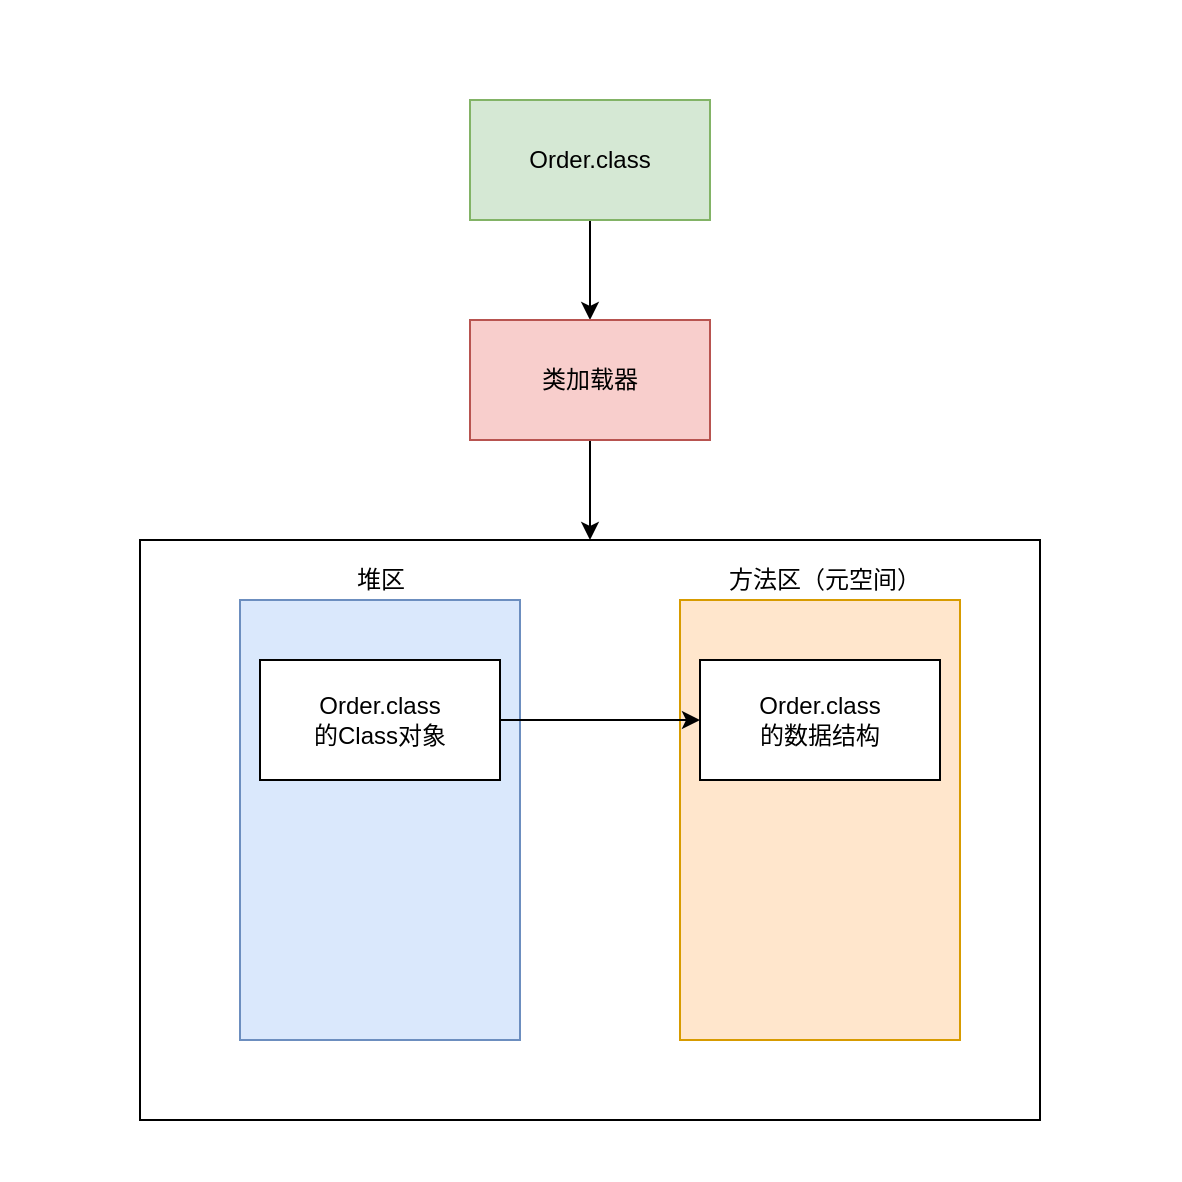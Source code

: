 <mxGraphModel dx="954" dy="914" grid="1" gridSize="10" guides="1" tooltips="1" connect="1" arrows="1" fold="1" page="1" pageScale="1" pageWidth="827" pageHeight="1169" math="0" shadow="0"><root><mxCell id="0"/><mxCell id="1" parent="0"/><mxCell id="31" value="" style="rounded=0;whiteSpace=wrap;html=1;strokeColor=none;" vertex="1" parent="1"><mxGeometry x="90" y="70" width="590" height="590" as="geometry"/></mxCell><mxCell id="21" style="edgeStyle=none;html=1;exitX=0.5;exitY=1;exitDx=0;exitDy=0;entryX=0.5;entryY=0;entryDx=0;entryDy=0;" edge="1" parent="1" source="19" target="20"><mxGeometry relative="1" as="geometry"/></mxCell><mxCell id="19" value="Order.class" style="rounded=0;whiteSpace=wrap;html=1;fillColor=#d5e8d4;strokeColor=#82b366;" vertex="1" parent="1"><mxGeometry x="325" y="120" width="120" height="60" as="geometry"/></mxCell><mxCell id="27" style="edgeStyle=none;html=1;exitX=0.5;exitY=1;exitDx=0;exitDy=0;entryX=0.5;entryY=0;entryDx=0;entryDy=0;" edge="1" parent="1" source="20" target="22"><mxGeometry relative="1" as="geometry"/></mxCell><mxCell id="20" value="类加载器" style="rounded=0;whiteSpace=wrap;html=1;fillColor=#f8cecc;strokeColor=#b85450;" vertex="1" parent="1"><mxGeometry x="325" y="230" width="120" height="60" as="geometry"/></mxCell><mxCell id="22" value="" style="rounded=0;whiteSpace=wrap;html=1;" vertex="1" parent="1"><mxGeometry x="160" y="340" width="450" height="290" as="geometry"/></mxCell><mxCell id="23" value="" style="rounded=0;whiteSpace=wrap;html=1;fillColor=#dae8fc;strokeColor=#6c8ebf;" vertex="1" parent="1"><mxGeometry x="210" y="370" width="140" height="220" as="geometry"/></mxCell><mxCell id="24" value="" style="rounded=0;whiteSpace=wrap;html=1;fillColor=#ffe6cc;strokeColor=#d79b00;" vertex="1" parent="1"><mxGeometry x="430" y="370" width="140" height="220" as="geometry"/></mxCell><mxCell id="28" style="edgeStyle=none;html=1;exitX=1;exitY=0.5;exitDx=0;exitDy=0;entryX=0;entryY=0.5;entryDx=0;entryDy=0;" edge="1" parent="1" source="25" target="26"><mxGeometry relative="1" as="geometry"/></mxCell><mxCell id="25" value="Order.class&lt;br&gt;的Class对象" style="rounded=0;whiteSpace=wrap;html=1;" vertex="1" parent="1"><mxGeometry x="220" y="400" width="120" height="60" as="geometry"/></mxCell><mxCell id="26" value="Order.class&lt;br&gt;的数据结构" style="rounded=0;whiteSpace=wrap;html=1;" vertex="1" parent="1"><mxGeometry x="440" y="400" width="120" height="60" as="geometry"/></mxCell><mxCell id="29" value="堆区" style="text;html=1;align=center;verticalAlign=middle;resizable=0;points=[];autosize=1;strokeColor=none;" vertex="1" parent="1"><mxGeometry x="260" y="350" width="40" height="20" as="geometry"/></mxCell><mxCell id="30" value="方法区（元空间）" style="text;html=1;align=center;verticalAlign=middle;resizable=0;points=[];autosize=1;strokeColor=none;" vertex="1" parent="1"><mxGeometry x="447" y="350" width="110" height="20" as="geometry"/></mxCell></root></mxGraphModel>